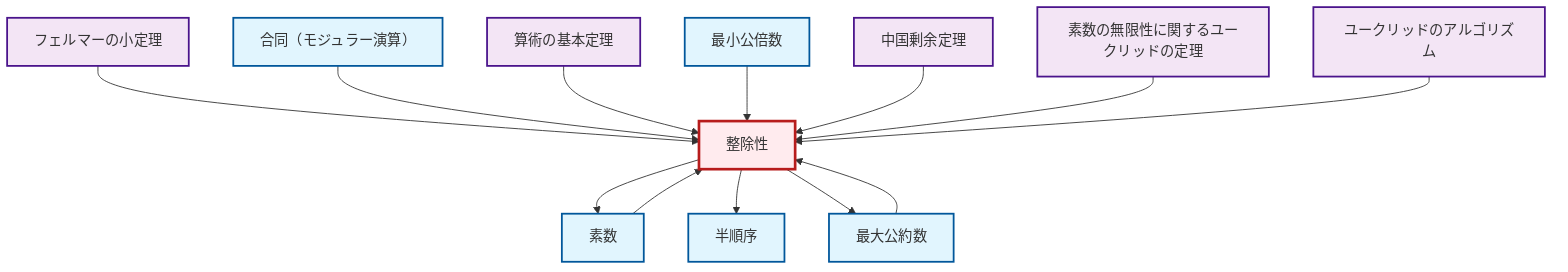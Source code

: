 graph TD
    classDef definition fill:#e1f5fe,stroke:#01579b,stroke-width:2px
    classDef theorem fill:#f3e5f5,stroke:#4a148c,stroke-width:2px
    classDef axiom fill:#fff3e0,stroke:#e65100,stroke-width:2px
    classDef example fill:#e8f5e9,stroke:#1b5e20,stroke-width:2px
    classDef current fill:#ffebee,stroke:#b71c1c,stroke-width:3px
    thm-fermat-little["フェルマーの小定理"]:::theorem
    thm-euclid-infinitude-primes["素数の無限性に関するユークリッドの定理"]:::theorem
    def-partial-order["半順序"]:::definition
    thm-chinese-remainder["中国剰余定理"]:::theorem
    thm-fundamental-arithmetic["算術の基本定理"]:::theorem
    def-prime["素数"]:::definition
    thm-euclidean-algorithm["ユークリッドのアルゴリズム"]:::theorem
    def-congruence["合同（モジュラー演算）"]:::definition
    def-divisibility["整除性"]:::definition
    def-lcm["最小公倍数"]:::definition
    def-gcd["最大公約数"]:::definition
    thm-fermat-little --> def-divisibility
    def-congruence --> def-divisibility
    def-divisibility --> def-prime
    def-divisibility --> def-partial-order
    def-prime --> def-divisibility
    def-divisibility --> def-gcd
    thm-fundamental-arithmetic --> def-divisibility
    def-lcm --> def-divisibility
    thm-chinese-remainder --> def-divisibility
    thm-euclid-infinitude-primes --> def-divisibility
    def-gcd --> def-divisibility
    thm-euclidean-algorithm --> def-divisibility
    class def-divisibility current